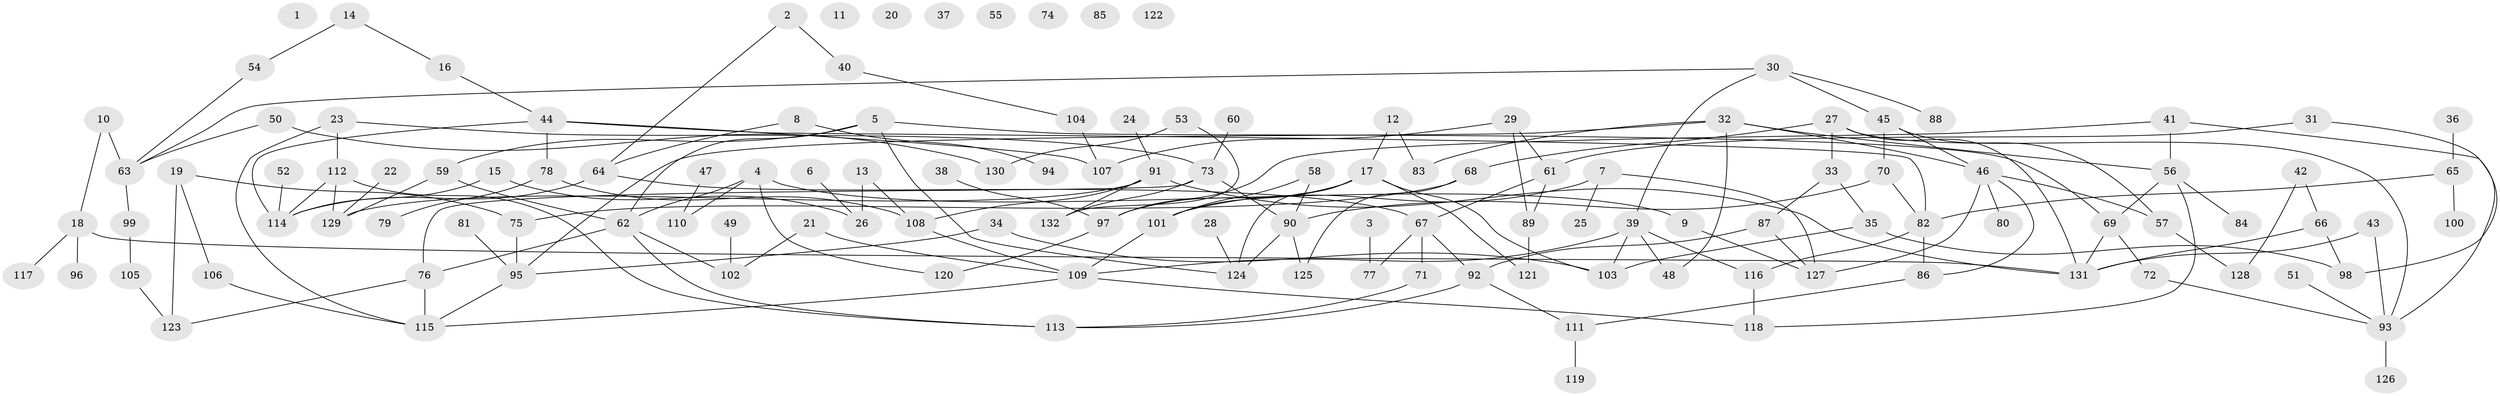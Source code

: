 // Generated by graph-tools (version 1.1) at 2025/39/03/09/25 04:39:23]
// undirected, 132 vertices, 177 edges
graph export_dot {
graph [start="1"]
  node [color=gray90,style=filled];
  1;
  2;
  3;
  4;
  5;
  6;
  7;
  8;
  9;
  10;
  11;
  12;
  13;
  14;
  15;
  16;
  17;
  18;
  19;
  20;
  21;
  22;
  23;
  24;
  25;
  26;
  27;
  28;
  29;
  30;
  31;
  32;
  33;
  34;
  35;
  36;
  37;
  38;
  39;
  40;
  41;
  42;
  43;
  44;
  45;
  46;
  47;
  48;
  49;
  50;
  51;
  52;
  53;
  54;
  55;
  56;
  57;
  58;
  59;
  60;
  61;
  62;
  63;
  64;
  65;
  66;
  67;
  68;
  69;
  70;
  71;
  72;
  73;
  74;
  75;
  76;
  77;
  78;
  79;
  80;
  81;
  82;
  83;
  84;
  85;
  86;
  87;
  88;
  89;
  90;
  91;
  92;
  93;
  94;
  95;
  96;
  97;
  98;
  99;
  100;
  101;
  102;
  103;
  104;
  105;
  106;
  107;
  108;
  109;
  110;
  111;
  112;
  113;
  114;
  115;
  116;
  117;
  118;
  119;
  120;
  121;
  122;
  123;
  124;
  125;
  126;
  127;
  128;
  129;
  130;
  131;
  132;
  2 -- 40;
  2 -- 64;
  3 -- 77;
  4 -- 9;
  4 -- 62;
  4 -- 110;
  4 -- 120;
  5 -- 59;
  5 -- 62;
  5 -- 69;
  5 -- 124;
  6 -- 26;
  7 -- 25;
  7 -- 101;
  7 -- 127;
  8 -- 64;
  8 -- 94;
  9 -- 127;
  10 -- 18;
  10 -- 63;
  12 -- 17;
  12 -- 83;
  13 -- 26;
  13 -- 108;
  14 -- 16;
  14 -- 54;
  15 -- 26;
  15 -- 114;
  16 -- 44;
  17 -- 97;
  17 -- 101;
  17 -- 103;
  17 -- 121;
  17 -- 124;
  18 -- 96;
  18 -- 117;
  18 -- 131;
  19 -- 75;
  19 -- 106;
  19 -- 123;
  21 -- 102;
  21 -- 109;
  22 -- 129;
  23 -- 73;
  23 -- 112;
  23 -- 115;
  24 -- 91;
  27 -- 33;
  27 -- 68;
  27 -- 93;
  27 -- 131;
  28 -- 124;
  29 -- 61;
  29 -- 89;
  29 -- 107;
  30 -- 39;
  30 -- 45;
  30 -- 63;
  30 -- 88;
  31 -- 61;
  31 -- 98;
  32 -- 46;
  32 -- 48;
  32 -- 56;
  32 -- 83;
  32 -- 95;
  33 -- 35;
  33 -- 87;
  34 -- 95;
  34 -- 103;
  35 -- 98;
  35 -- 103;
  36 -- 65;
  38 -- 97;
  39 -- 48;
  39 -- 103;
  39 -- 109;
  39 -- 116;
  40 -- 104;
  41 -- 56;
  41 -- 93;
  41 -- 97;
  42 -- 66;
  42 -- 128;
  43 -- 93;
  43 -- 131;
  44 -- 78;
  44 -- 82;
  44 -- 107;
  44 -- 114;
  45 -- 46;
  45 -- 57;
  45 -- 70;
  46 -- 57;
  46 -- 80;
  46 -- 86;
  46 -- 127;
  47 -- 110;
  49 -- 102;
  50 -- 63;
  50 -- 130;
  51 -- 93;
  52 -- 114;
  53 -- 130;
  53 -- 132;
  54 -- 63;
  56 -- 69;
  56 -- 84;
  56 -- 118;
  57 -- 128;
  58 -- 90;
  58 -- 101;
  59 -- 62;
  59 -- 129;
  60 -- 73;
  61 -- 67;
  61 -- 89;
  62 -- 76;
  62 -- 102;
  62 -- 113;
  63 -- 99;
  64 -- 67;
  64 -- 114;
  65 -- 82;
  65 -- 100;
  66 -- 98;
  66 -- 131;
  67 -- 71;
  67 -- 77;
  67 -- 92;
  68 -- 75;
  68 -- 125;
  69 -- 72;
  69 -- 131;
  70 -- 82;
  70 -- 90;
  71 -- 113;
  72 -- 93;
  73 -- 76;
  73 -- 90;
  73 -- 132;
  75 -- 95;
  76 -- 115;
  76 -- 123;
  78 -- 79;
  78 -- 108;
  81 -- 95;
  82 -- 86;
  82 -- 116;
  86 -- 111;
  87 -- 92;
  87 -- 127;
  89 -- 121;
  90 -- 124;
  90 -- 125;
  91 -- 108;
  91 -- 129;
  91 -- 131;
  91 -- 132;
  92 -- 111;
  92 -- 113;
  93 -- 126;
  95 -- 115;
  97 -- 120;
  99 -- 105;
  101 -- 109;
  104 -- 107;
  105 -- 123;
  106 -- 115;
  108 -- 109;
  109 -- 115;
  109 -- 118;
  111 -- 119;
  112 -- 113;
  112 -- 114;
  112 -- 129;
  116 -- 118;
}
